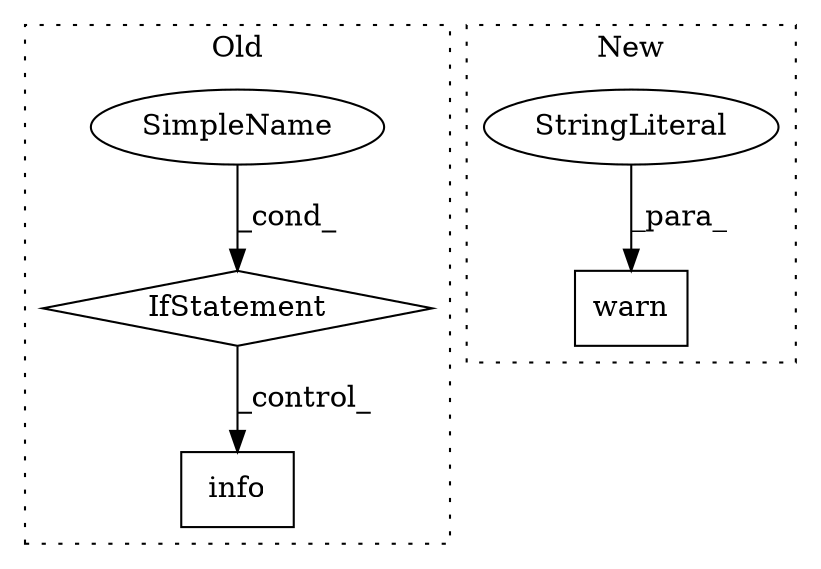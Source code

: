 digraph G {
subgraph cluster0 {
1 [label="info" a="32" s="33392,33429" l="5,1" shape="box"];
4 [label="IfStatement" a="25" s="33135,33151" l="4,2" shape="diamond"];
5 [label="SimpleName" a="42" s="" l="" shape="ellipse"];
label = "Old";
style="dotted";
}
subgraph cluster1 {
2 [label="warn" a="32" s="33449,33514" l="5,1" shape="box"];
3 [label="StringLiteral" a="45" s="33454" l="60" shape="ellipse"];
label = "New";
style="dotted";
}
3 -> 2 [label="_para_"];
4 -> 1 [label="_control_"];
5 -> 4 [label="_cond_"];
}
